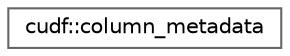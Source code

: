 digraph "类继承关系图"
{
 // LATEX_PDF_SIZE
  bgcolor="transparent";
  edge [fontname=Helvetica,fontsize=10,labelfontname=Helvetica,labelfontsize=10];
  node [fontname=Helvetica,fontsize=10,shape=box,height=0.2,width=0.4];
  rankdir="LR";
  Node0 [id="Node000000",label="cudf::column_metadata",height=0.2,width=0.4,color="grey40", fillcolor="white", style="filled",URL="$structcudf_1_1column__metadata.html",tooltip="Detailed metadata information for arrow array."];
}
